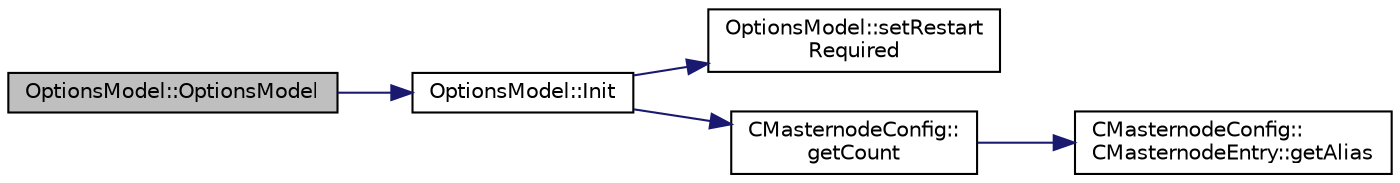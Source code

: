 digraph "OptionsModel::OptionsModel"
{
  edge [fontname="Helvetica",fontsize="10",labelfontname="Helvetica",labelfontsize="10"];
  node [fontname="Helvetica",fontsize="10",shape=record];
  rankdir="LR";
  Node0 [label="OptionsModel::OptionsModel",height=0.2,width=0.4,color="black", fillcolor="grey75", style="filled", fontcolor="black"];
  Node0 -> Node1 [color="midnightblue",fontsize="10",style="solid",fontname="Helvetica"];
  Node1 [label="OptionsModel::Init",height=0.2,width=0.4,color="black", fillcolor="white", style="filled",URL="$class_options_model.html#a0e02c341067bff7be262fede017fbea0"];
  Node1 -> Node2 [color="midnightblue",fontsize="10",style="solid",fontname="Helvetica"];
  Node2 [label="OptionsModel::setRestart\lRequired",height=0.2,width=0.4,color="black", fillcolor="white", style="filled",URL="$class_options_model.html#af25171526a18c4746132ff199e0b1d71"];
  Node1 -> Node3 [color="midnightblue",fontsize="10",style="solid",fontname="Helvetica"];
  Node3 [label="CMasternodeConfig::\lgetCount",height=0.2,width=0.4,color="black", fillcolor="white", style="filled",URL="$class_c_masternode_config.html#ab67434f7d279d4837f4999f10265cd2f"];
  Node3 -> Node4 [color="midnightblue",fontsize="10",style="solid",fontname="Helvetica"];
  Node4 [label="CMasternodeConfig::\lCMasternodeEntry::getAlias",height=0.2,width=0.4,color="black", fillcolor="white", style="filled",URL="$class_c_masternode_config_1_1_c_masternode_entry.html#abf242505d9955e37da0628a35d26677e"];
}
